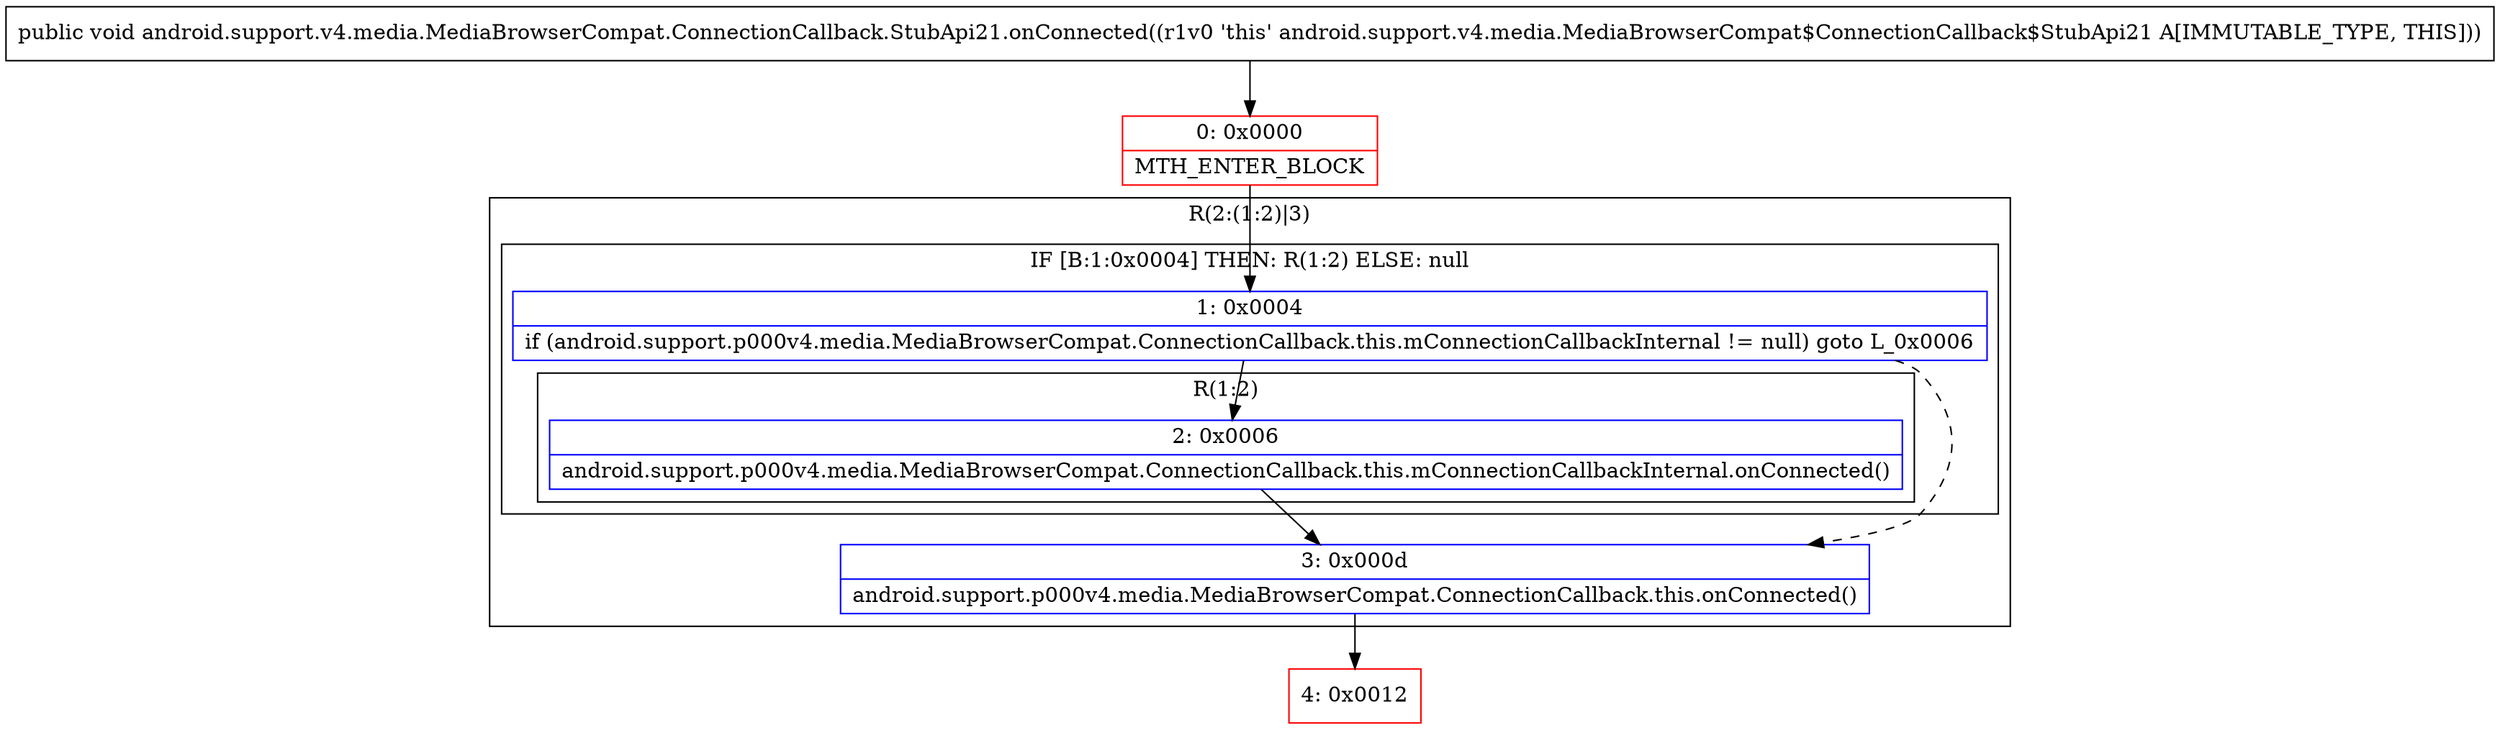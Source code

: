digraph "CFG forandroid.support.v4.media.MediaBrowserCompat.ConnectionCallback.StubApi21.onConnected()V" {
subgraph cluster_Region_1256582765 {
label = "R(2:(1:2)|3)";
node [shape=record,color=blue];
subgraph cluster_IfRegion_565067254 {
label = "IF [B:1:0x0004] THEN: R(1:2) ELSE: null";
node [shape=record,color=blue];
Node_1 [shape=record,label="{1\:\ 0x0004|if (android.support.p000v4.media.MediaBrowserCompat.ConnectionCallback.this.mConnectionCallbackInternal != null) goto L_0x0006\l}"];
subgraph cluster_Region_1039016914 {
label = "R(1:2)";
node [shape=record,color=blue];
Node_2 [shape=record,label="{2\:\ 0x0006|android.support.p000v4.media.MediaBrowserCompat.ConnectionCallback.this.mConnectionCallbackInternal.onConnected()\l}"];
}
}
Node_3 [shape=record,label="{3\:\ 0x000d|android.support.p000v4.media.MediaBrowserCompat.ConnectionCallback.this.onConnected()\l}"];
}
Node_0 [shape=record,color=red,label="{0\:\ 0x0000|MTH_ENTER_BLOCK\l}"];
Node_4 [shape=record,color=red,label="{4\:\ 0x0012}"];
MethodNode[shape=record,label="{public void android.support.v4.media.MediaBrowserCompat.ConnectionCallback.StubApi21.onConnected((r1v0 'this' android.support.v4.media.MediaBrowserCompat$ConnectionCallback$StubApi21 A[IMMUTABLE_TYPE, THIS])) }"];
MethodNode -> Node_0;
Node_1 -> Node_2;
Node_1 -> Node_3[style=dashed];
Node_2 -> Node_3;
Node_3 -> Node_4;
Node_0 -> Node_1;
}

